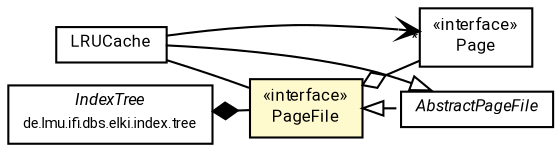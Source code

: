 #!/usr/local/bin/dot
#
# Class diagram 
# Generated by UMLGraph version R5_7_2-60-g0e99a6 (http://www.spinellis.gr/umlgraph/)
#

digraph G {
	graph [fontnames="svg"]
	edge [fontname="Roboto",fontsize=7,labelfontname="Roboto",labelfontsize=7,color="black"];
	node [fontname="Roboto",fontcolor="black",fontsize=8,shape=plaintext,margin=0,width=0,height=0];
	nodesep=0.15;
	ranksep=0.25;
	rankdir=LR;
	// de.lmu.ifi.dbs.elki.persistent.LRUCache<P extends de.lmu.ifi.dbs.elki.persistent.Page>
	c7928659 [label=<<table title="de.lmu.ifi.dbs.elki.persistent.LRUCache" border="0" cellborder="1" cellspacing="0" cellpadding="2" href="LRUCache.html" target="_parent">
		<tr><td><table border="0" cellspacing="0" cellpadding="1">
		<tr><td align="center" balign="center"> <font face="Roboto">LRUCache</font> </td></tr>
		</table></td></tr>
		</table>>, URL="LRUCache.html"];
	// de.lmu.ifi.dbs.elki.index.tree.IndexTree<N extends de.lmu.ifi.dbs.elki.index.tree.Node<E>, E extends de.lmu.ifi.dbs.elki.index.tree.Entry>
	c7930932 [label=<<table title="de.lmu.ifi.dbs.elki.index.tree.IndexTree" border="0" cellborder="1" cellspacing="0" cellpadding="2" href="../index/tree/IndexTree.html" target="_parent">
		<tr><td><table border="0" cellspacing="0" cellpadding="1">
		<tr><td align="center" balign="center"> <font face="Roboto"><i>IndexTree</i></font> </td></tr>
		<tr><td align="center" balign="center"> <font face="Roboto" point-size="7.0">de.lmu.ifi.dbs.elki.index.tree</font> </td></tr>
		</table></td></tr>
		</table>>, URL="../index/tree/IndexTree.html"];
	// de.lmu.ifi.dbs.elki.persistent.PageFile<P extends de.lmu.ifi.dbs.elki.persistent.Page>
	c7931689 [label=<<table title="de.lmu.ifi.dbs.elki.persistent.PageFile" border="0" cellborder="1" cellspacing="0" cellpadding="2" bgcolor="lemonChiffon" href="PageFile.html" target="_parent">
		<tr><td><table border="0" cellspacing="0" cellpadding="1">
		<tr><td align="center" balign="center"> &#171;interface&#187; </td></tr>
		<tr><td align="center" balign="center"> <font face="Roboto">PageFile</font> </td></tr>
		</table></td></tr>
		</table>>, URL="PageFile.html"];
	// de.lmu.ifi.dbs.elki.persistent.AbstractPageFile<P extends de.lmu.ifi.dbs.elki.persistent.Page>
	c7931692 [label=<<table title="de.lmu.ifi.dbs.elki.persistent.AbstractPageFile" border="0" cellborder="1" cellspacing="0" cellpadding="2" href="AbstractPageFile.html" target="_parent">
		<tr><td><table border="0" cellspacing="0" cellpadding="1">
		<tr><td align="center" balign="center"> <font face="Roboto"><i>AbstractPageFile</i></font> </td></tr>
		</table></td></tr>
		</table>>, URL="AbstractPageFile.html"];
	// de.lmu.ifi.dbs.elki.persistent.Page
	c7931693 [label=<<table title="de.lmu.ifi.dbs.elki.persistent.Page" border="0" cellborder="1" cellspacing="0" cellpadding="2" href="Page.html" target="_parent">
		<tr><td><table border="0" cellspacing="0" cellpadding="1">
		<tr><td align="center" balign="center"> &#171;interface&#187; </td></tr>
		<tr><td align="center" balign="center"> <font face="Roboto">Page</font> </td></tr>
		</table></td></tr>
		</table>>, URL="Page.html"];
	// de.lmu.ifi.dbs.elki.persistent.LRUCache<P extends de.lmu.ifi.dbs.elki.persistent.Page> extends de.lmu.ifi.dbs.elki.persistent.AbstractPageFile<P extends de.lmu.ifi.dbs.elki.persistent.Page>
	c7931692 -> c7928659 [arrowtail=empty,dir=back,weight=10];
	// de.lmu.ifi.dbs.elki.persistent.LRUCache<P extends de.lmu.ifi.dbs.elki.persistent.Page> assoc de.lmu.ifi.dbs.elki.persistent.PageFile<P extends de.lmu.ifi.dbs.elki.persistent.Page>
	c7928659 -> c7931689 [arrowhead=none,weight=2];
	// de.lmu.ifi.dbs.elki.index.tree.IndexTree<N extends de.lmu.ifi.dbs.elki.index.tree.Node<E>, E extends de.lmu.ifi.dbs.elki.index.tree.Entry> composed de.lmu.ifi.dbs.elki.persistent.PageFile<P extends de.lmu.ifi.dbs.elki.persistent.Page>
	c7930932 -> c7931689 [arrowhead=none,arrowtail=diamond,dir=back,weight=6];
	// de.lmu.ifi.dbs.elki.persistent.PageFile<P extends de.lmu.ifi.dbs.elki.persistent.Page> has de.lmu.ifi.dbs.elki.persistent.Page
	c7931689 -> c7931693 [arrowhead=none,arrowtail=ediamond,dir=back,weight=4];
	// de.lmu.ifi.dbs.elki.persistent.AbstractPageFile<P extends de.lmu.ifi.dbs.elki.persistent.Page> implements de.lmu.ifi.dbs.elki.persistent.PageFile<P extends de.lmu.ifi.dbs.elki.persistent.Page>
	c7931689 -> c7931692 [arrowtail=empty,style=dashed,dir=back,weight=9];
	// de.lmu.ifi.dbs.elki.persistent.LRUCache<P extends de.lmu.ifi.dbs.elki.persistent.Page> navassoc de.lmu.ifi.dbs.elki.persistent.Page
	c7928659 -> c7931693 [arrowhead=open,weight=1,headlabel="*"];
}

